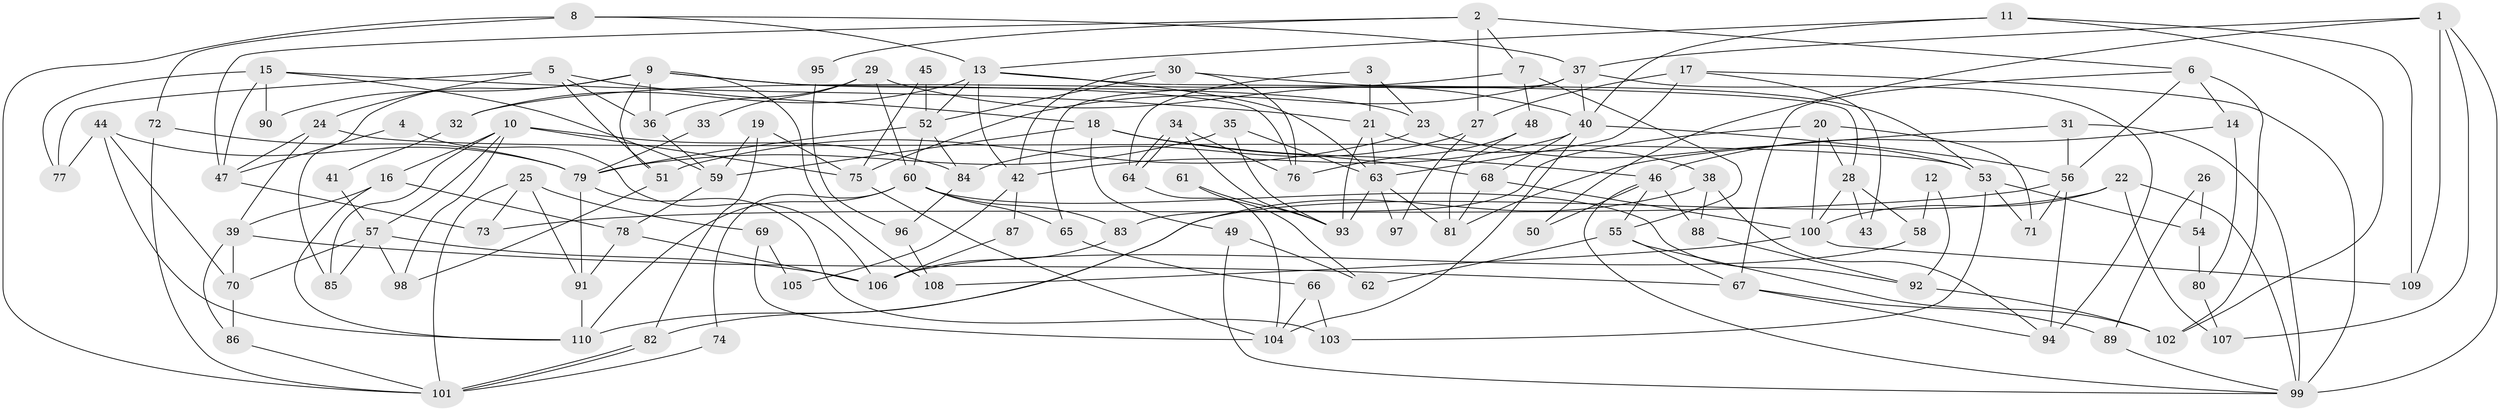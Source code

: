 // coarse degree distribution, {5: 0.12857142857142856, 7: 0.1, 6: 0.1, 8: 0.1, 4: 0.18571428571428572, 3: 0.18571428571428572, 9: 0.04285714285714286, 2: 0.15714285714285714}
// Generated by graph-tools (version 1.1) at 2025/24/03/03/25 07:24:04]
// undirected, 110 vertices, 220 edges
graph export_dot {
graph [start="1"]
  node [color=gray90,style=filled];
  1;
  2;
  3;
  4;
  5;
  6;
  7;
  8;
  9;
  10;
  11;
  12;
  13;
  14;
  15;
  16;
  17;
  18;
  19;
  20;
  21;
  22;
  23;
  24;
  25;
  26;
  27;
  28;
  29;
  30;
  31;
  32;
  33;
  34;
  35;
  36;
  37;
  38;
  39;
  40;
  41;
  42;
  43;
  44;
  45;
  46;
  47;
  48;
  49;
  50;
  51;
  52;
  53;
  54;
  55;
  56;
  57;
  58;
  59;
  60;
  61;
  62;
  63;
  64;
  65;
  66;
  67;
  68;
  69;
  70;
  71;
  72;
  73;
  74;
  75;
  76;
  77;
  78;
  79;
  80;
  81;
  82;
  83;
  84;
  85;
  86;
  87;
  88;
  89;
  90;
  91;
  92;
  93;
  94;
  95;
  96;
  97;
  98;
  99;
  100;
  101;
  102;
  103;
  104;
  105;
  106;
  107;
  108;
  109;
  110;
  1 -- 37;
  1 -- 109;
  1 -- 50;
  1 -- 99;
  1 -- 107;
  2 -- 6;
  2 -- 27;
  2 -- 7;
  2 -- 47;
  2 -- 95;
  3 -- 23;
  3 -- 21;
  3 -- 64;
  4 -- 106;
  4 -- 47;
  5 -- 18;
  5 -- 51;
  5 -- 24;
  5 -- 36;
  5 -- 77;
  6 -- 56;
  6 -- 102;
  6 -- 14;
  6 -- 67;
  7 -- 48;
  7 -- 32;
  7 -- 55;
  8 -- 101;
  8 -- 37;
  8 -- 13;
  8 -- 72;
  9 -- 23;
  9 -- 76;
  9 -- 36;
  9 -- 51;
  9 -- 85;
  9 -- 90;
  9 -- 108;
  10 -- 16;
  10 -- 57;
  10 -- 75;
  10 -- 84;
  10 -- 85;
  10 -- 98;
  11 -- 40;
  11 -- 13;
  11 -- 102;
  11 -- 109;
  12 -- 58;
  12 -- 92;
  13 -- 63;
  13 -- 28;
  13 -- 32;
  13 -- 42;
  13 -- 52;
  14 -- 46;
  14 -- 80;
  15 -- 59;
  15 -- 47;
  15 -- 21;
  15 -- 77;
  15 -- 90;
  16 -- 110;
  16 -- 78;
  16 -- 39;
  17 -- 99;
  17 -- 63;
  17 -- 27;
  17 -- 43;
  18 -- 46;
  18 -- 68;
  18 -- 49;
  18 -- 59;
  19 -- 75;
  19 -- 59;
  19 -- 82;
  20 -- 28;
  20 -- 71;
  20 -- 83;
  20 -- 100;
  21 -- 38;
  21 -- 63;
  21 -- 93;
  22 -- 100;
  22 -- 110;
  22 -- 99;
  22 -- 107;
  23 -- 53;
  23 -- 51;
  24 -- 47;
  24 -- 39;
  24 -- 53;
  25 -- 91;
  25 -- 101;
  25 -- 69;
  25 -- 73;
  26 -- 89;
  26 -- 54;
  27 -- 84;
  27 -- 97;
  28 -- 100;
  28 -- 43;
  28 -- 58;
  29 -- 36;
  29 -- 60;
  29 -- 33;
  29 -- 40;
  30 -- 42;
  30 -- 53;
  30 -- 52;
  30 -- 76;
  31 -- 99;
  31 -- 56;
  31 -- 81;
  32 -- 41;
  33 -- 79;
  34 -- 64;
  34 -- 64;
  34 -- 93;
  34 -- 76;
  35 -- 63;
  35 -- 79;
  35 -- 93;
  36 -- 59;
  37 -- 94;
  37 -- 75;
  37 -- 40;
  37 -- 65;
  38 -- 82;
  38 -- 88;
  38 -- 94;
  39 -- 67;
  39 -- 70;
  39 -- 86;
  40 -- 42;
  40 -- 56;
  40 -- 68;
  40 -- 104;
  41 -- 57;
  42 -- 87;
  42 -- 105;
  44 -- 77;
  44 -- 70;
  44 -- 79;
  44 -- 110;
  45 -- 52;
  45 -- 75;
  46 -- 99;
  46 -- 55;
  46 -- 50;
  46 -- 88;
  47 -- 73;
  48 -- 81;
  48 -- 76;
  49 -- 99;
  49 -- 62;
  51 -- 98;
  52 -- 60;
  52 -- 79;
  52 -- 84;
  53 -- 103;
  53 -- 54;
  53 -- 71;
  54 -- 80;
  55 -- 67;
  55 -- 62;
  55 -- 102;
  56 -- 94;
  56 -- 71;
  56 -- 73;
  57 -- 85;
  57 -- 70;
  57 -- 98;
  57 -- 106;
  58 -- 106;
  59 -- 78;
  60 -- 110;
  60 -- 65;
  60 -- 74;
  60 -- 83;
  60 -- 92;
  61 -- 62;
  61 -- 93;
  63 -- 93;
  63 -- 81;
  63 -- 97;
  64 -- 104;
  65 -- 66;
  66 -- 104;
  66 -- 103;
  67 -- 89;
  67 -- 94;
  68 -- 81;
  68 -- 100;
  69 -- 104;
  69 -- 105;
  70 -- 86;
  72 -- 79;
  72 -- 101;
  74 -- 101;
  75 -- 104;
  78 -- 106;
  78 -- 91;
  79 -- 91;
  79 -- 103;
  80 -- 107;
  82 -- 101;
  82 -- 101;
  83 -- 106;
  84 -- 96;
  86 -- 101;
  87 -- 106;
  88 -- 92;
  89 -- 99;
  91 -- 110;
  92 -- 102;
  95 -- 96;
  96 -- 108;
  100 -- 108;
  100 -- 109;
}
